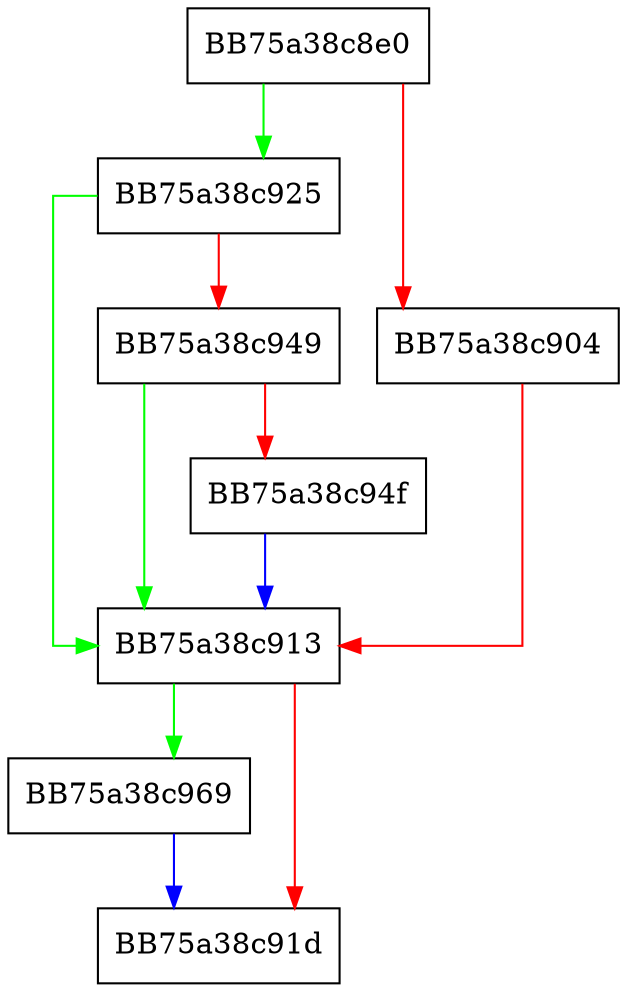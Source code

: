 digraph UtilConvertSidToStringSid {
  node [shape="box"];
  graph [splines=ortho];
  BB75a38c8e0 -> BB75a38c925 [color="green"];
  BB75a38c8e0 -> BB75a38c904 [color="red"];
  BB75a38c904 -> BB75a38c913 [color="red"];
  BB75a38c913 -> BB75a38c969 [color="green"];
  BB75a38c913 -> BB75a38c91d [color="red"];
  BB75a38c925 -> BB75a38c913 [color="green"];
  BB75a38c925 -> BB75a38c949 [color="red"];
  BB75a38c949 -> BB75a38c913 [color="green"];
  BB75a38c949 -> BB75a38c94f [color="red"];
  BB75a38c94f -> BB75a38c913 [color="blue"];
  BB75a38c969 -> BB75a38c91d [color="blue"];
}